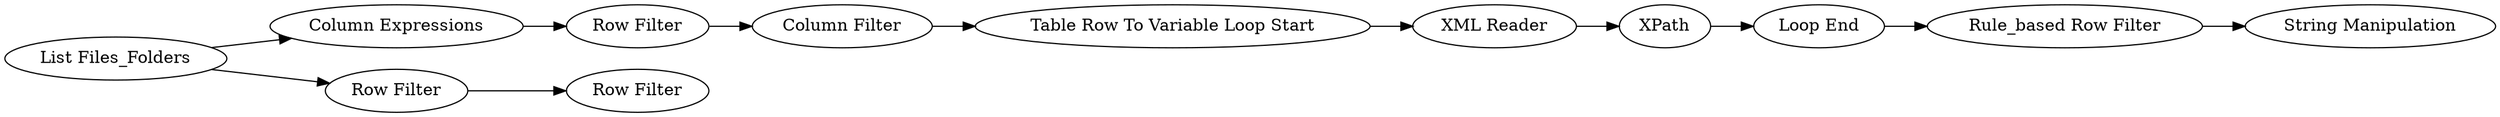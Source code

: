 digraph {
	7 -> 8
	4 -> 5
	1 -> 2
	3 -> 4
	5 -> 6
	1 -> 9
	9 -> 10
	2 -> 3
	6 -> 7
	12 -> 11
	8 -> 12
	5 [label="Table Row To Variable Loop Start"]
	1 [label="List Files_Folders"]
	7 [label=XPath]
	9 [label="Row Filter"]
	11 [label="String Manipulation"]
	4 [label="Column Filter"]
	10 [label="Row Filter"]
	6 [label="XML Reader"]
	8 [label="Loop End"]
	3 [label="Row Filter"]
	2 [label="Column Expressions"]
	12 [label="Rule_based Row Filter"]
	rankdir=LR
}
